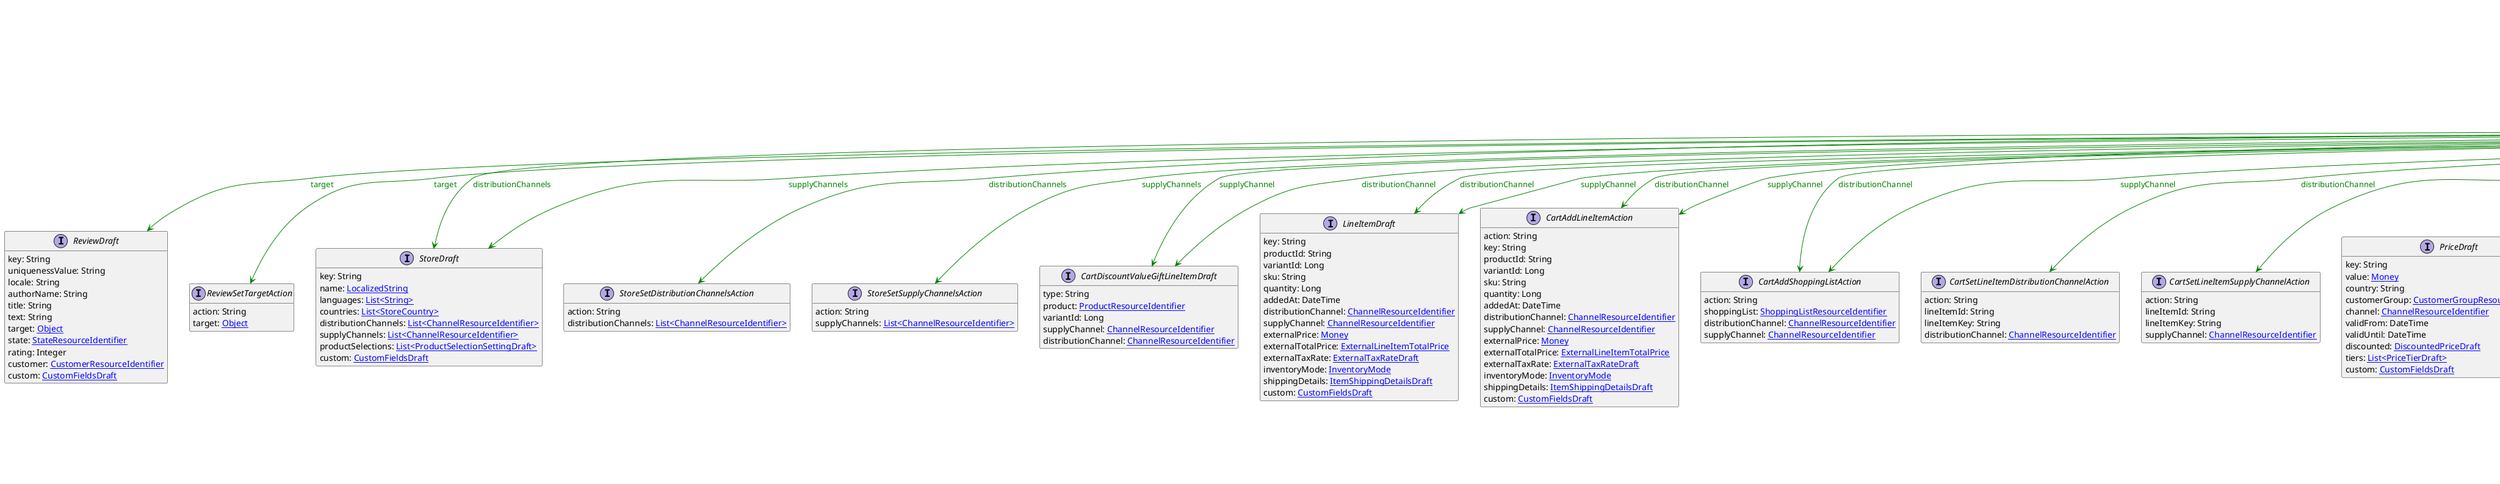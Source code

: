 @startuml

hide empty fields
hide empty methods
legend
|= |= line |
|<back:black>   </back>| inheritance |
|<back:green>   </back>| property reference |
|<back:blue>   </back>| discriminated class |
endlegend
interface ChannelResourceIdentifier [[ChannelResourceIdentifier.svg]] extends ResourceIdentifier {
    typeId: [[ReferenceTypeId.svg ReferenceTypeId]]
    id: String
    key: String
}
interface ResourceIdentifier [[ResourceIdentifier.svg]]  {
    typeId: [[ReferenceTypeId.svg ReferenceTypeId]]
    id: String
    key: String
}


interface ReviewDraft [[ReviewDraft.svg]]  {
    key: String
    uniquenessValue: String
    locale: String
    authorName: String
    title: String
    text: String
    target: [[Object.svg Object]]
    state: [[StateResourceIdentifier.svg StateResourceIdentifier]]
    rating: Integer
    customer: [[CustomerResourceIdentifier.svg CustomerResourceIdentifier]]
    custom: [[CustomFieldsDraft.svg CustomFieldsDraft]]
}
interface ReviewSetTargetAction [[ReviewSetTargetAction.svg]]  {
    action: String
    target: [[Object.svg Object]]
}
interface StoreDraft [[StoreDraft.svg]]  {
    key: String
    name: [[LocalizedString.svg LocalizedString]]
    languages: [[String.svg List<String>]]
    countries: [[StoreCountry.svg List<StoreCountry>]]
    distributionChannels: [[ChannelResourceIdentifier.svg List<ChannelResourceIdentifier>]]
    supplyChannels: [[ChannelResourceIdentifier.svg List<ChannelResourceIdentifier>]]
    productSelections: [[ProductSelectionSettingDraft.svg List<ProductSelectionSettingDraft>]]
    custom: [[CustomFieldsDraft.svg CustomFieldsDraft]]
}
interface StoreSetDistributionChannelsAction [[StoreSetDistributionChannelsAction.svg]]  {
    action: String
    distributionChannels: [[ChannelResourceIdentifier.svg List<ChannelResourceIdentifier>]]
}
interface StoreSetSupplyChannelsAction [[StoreSetSupplyChannelsAction.svg]]  {
    action: String
    supplyChannels: [[ChannelResourceIdentifier.svg List<ChannelResourceIdentifier>]]
}
interface CartDiscountValueGiftLineItemDraft [[CartDiscountValueGiftLineItemDraft.svg]]  {
    type: String
    product: [[ProductResourceIdentifier.svg ProductResourceIdentifier]]
    variantId: Long
    supplyChannel: [[ChannelResourceIdentifier.svg ChannelResourceIdentifier]]
    distributionChannel: [[ChannelResourceIdentifier.svg ChannelResourceIdentifier]]
}
interface LineItemDraft [[LineItemDraft.svg]]  {
    key: String
    productId: String
    variantId: Long
    sku: String
    quantity: Long
    addedAt: DateTime
    distributionChannel: [[ChannelResourceIdentifier.svg ChannelResourceIdentifier]]
    supplyChannel: [[ChannelResourceIdentifier.svg ChannelResourceIdentifier]]
    externalPrice: [[Money.svg Money]]
    externalTotalPrice: [[ExternalLineItemTotalPrice.svg ExternalLineItemTotalPrice]]
    externalTaxRate: [[ExternalTaxRateDraft.svg ExternalTaxRateDraft]]
    inventoryMode: [[InventoryMode.svg InventoryMode]]
    shippingDetails: [[ItemShippingDetailsDraft.svg ItemShippingDetailsDraft]]
    custom: [[CustomFieldsDraft.svg CustomFieldsDraft]]
}
interface CartAddLineItemAction [[CartAddLineItemAction.svg]]  {
    action: String
    key: String
    productId: String
    variantId: Long
    sku: String
    quantity: Long
    addedAt: DateTime
    distributionChannel: [[ChannelResourceIdentifier.svg ChannelResourceIdentifier]]
    supplyChannel: [[ChannelResourceIdentifier.svg ChannelResourceIdentifier]]
    externalPrice: [[Money.svg Money]]
    externalTotalPrice: [[ExternalLineItemTotalPrice.svg ExternalLineItemTotalPrice]]
    externalTaxRate: [[ExternalTaxRateDraft.svg ExternalTaxRateDraft]]
    inventoryMode: [[InventoryMode.svg InventoryMode]]
    shippingDetails: [[ItemShippingDetailsDraft.svg ItemShippingDetailsDraft]]
    custom: [[CustomFieldsDraft.svg CustomFieldsDraft]]
}
interface CartAddShoppingListAction [[CartAddShoppingListAction.svg]]  {
    action: String
    shoppingList: [[ShoppingListResourceIdentifier.svg ShoppingListResourceIdentifier]]
    distributionChannel: [[ChannelResourceIdentifier.svg ChannelResourceIdentifier]]
    supplyChannel: [[ChannelResourceIdentifier.svg ChannelResourceIdentifier]]
}
interface CartSetLineItemDistributionChannelAction [[CartSetLineItemDistributionChannelAction.svg]]  {
    action: String
    lineItemId: String
    lineItemKey: String
    distributionChannel: [[ChannelResourceIdentifier.svg ChannelResourceIdentifier]]
}
interface CartSetLineItemSupplyChannelAction [[CartSetLineItemSupplyChannelAction.svg]]  {
    action: String
    lineItemId: String
    lineItemKey: String
    supplyChannel: [[ChannelResourceIdentifier.svg ChannelResourceIdentifier]]
}
interface PriceDraft [[PriceDraft.svg]]  {
    key: String
    value: [[Money.svg Money]]
    country: String
    customerGroup: [[CustomerGroupResourceIdentifier.svg CustomerGroupResourceIdentifier]]
    channel: [[ChannelResourceIdentifier.svg ChannelResourceIdentifier]]
    validFrom: DateTime
    validUntil: DateTime
    discounted: [[DiscountedPriceDraft.svg DiscountedPriceDraft]]
    tiers: [[PriceTierDraft.svg List<PriceTierDraft>]]
    custom: [[CustomFieldsDraft.svg CustomFieldsDraft]]
}
interface DuplicateStandalonePriceScopeError [[DuplicateStandalonePriceScopeError.svg]]  {
    code: String
    message: String
    conflictingStandalonePrice: [[StandalonePriceReference.svg StandalonePriceReference]]
    sku: String
    currency: String
    country: String
    customerGroup: [[CustomerGroupResourceIdentifier.svg CustomerGroupResourceIdentifier]]
    channel: [[ChannelResourceIdentifier.svg ChannelResourceIdentifier]]
    validFrom: DateTime
    validUntil: DateTime
}
interface MissingRoleOnChannelError [[MissingRoleOnChannelError.svg]]  {
    code: String
    message: String
    channel: [[ChannelResourceIdentifier.svg ChannelResourceIdentifier]]
    missingRole: [[ChannelRoleEnum.svg ChannelRoleEnum]]
}
interface OverlappingStandalonePriceValidityError [[OverlappingStandalonePriceValidityError.svg]]  {
    code: String
    message: String
    conflictingStandalonePrice: [[StandalonePriceReference.svg StandalonePriceReference]]
    sku: String
    currency: String
    country: String
    customerGroup: [[CustomerGroupResourceIdentifier.svg CustomerGroupResourceIdentifier]]
    channel: [[ChannelResourceIdentifier.svg ChannelResourceIdentifier]]
    validFrom: DateTime
    validUntil: DateTime
    conflictingValidFrom: DateTime
    conflictingValidUntil: DateTime
}
interface GraphQLDuplicateStandalonePriceScopeError [[GraphQLDuplicateStandalonePriceScopeError.svg]]  {
    code: String
    conflictingStandalonePrice: [[StandalonePriceReference.svg StandalonePriceReference]]
    sku: String
    currency: String
    country: String
    customerGroup: [[CustomerGroupResourceIdentifier.svg CustomerGroupResourceIdentifier]]
    channel: [[ChannelResourceIdentifier.svg ChannelResourceIdentifier]]
    validFrom: DateTime
    validUntil: DateTime
}
interface GraphQLMissingRoleOnChannelError [[GraphQLMissingRoleOnChannelError.svg]]  {
    code: String
    channel: [[ChannelResourceIdentifier.svg ChannelResourceIdentifier]]
    missingRole: [[ChannelRoleEnum.svg ChannelRoleEnum]]
}
interface GraphQLOverlappingStandalonePriceValidityError [[GraphQLOverlappingStandalonePriceValidityError.svg]]  {
    code: String
    conflictingStandalonePrice: [[StandalonePriceReference.svg StandalonePriceReference]]
    sku: String
    currency: String
    country: String
    customerGroup: [[CustomerGroupResourceIdentifier.svg CustomerGroupResourceIdentifier]]
    channel: [[ChannelResourceIdentifier.svg ChannelResourceIdentifier]]
    validFrom: DateTime
    validUntil: DateTime
    conflictingValidFrom: DateTime
    conflictingValidUntil: DateTime
}
interface InventoryEntryDraft [[InventoryEntryDraft.svg]]  {
    sku: String
    key: String
    supplyChannel: [[ChannelResourceIdentifier.svg ChannelResourceIdentifier]]
    quantityOnStock: Long
    restockableInDays: Long
    expectedDelivery: DateTime
    custom: [[CustomFieldsDraft.svg CustomFieldsDraft]]
}
interface InventoryEntrySetSupplyChannelAction [[InventoryEntrySetSupplyChannelAction.svg]]  {
    action: String
    supplyChannel: [[ChannelResourceIdentifier.svg ChannelResourceIdentifier]]
}
interface MyLineItemDraft [[MyLineItemDraft.svg]]  {
    key: String
    productId: String
    variantId: Long
    sku: String
    quantity: Long
    addedAt: DateTime
    supplyChannel: [[ChannelResourceIdentifier.svg ChannelResourceIdentifier]]
    distributionChannel: [[ChannelResourceIdentifier.svg ChannelResourceIdentifier]]
    shippingDetails: [[ItemShippingDetailsDraft.svg ItemShippingDetailsDraft]]
    custom: [[CustomFieldsDraft.svg CustomFieldsDraft]]
}
interface MyCartAddLineItemAction [[MyCartAddLineItemAction.svg]]  {
    action: String
    key: String
    productId: String
    variantId: Long
    sku: String
    quantity: Long
    addedAt: DateTime
    distributionChannel: [[ChannelResourceIdentifier.svg ChannelResourceIdentifier]]
    supplyChannel: [[ChannelResourceIdentifier.svg ChannelResourceIdentifier]]
    shippingDetails: [[ItemShippingDetailsDraft.svg ItemShippingDetailsDraft]]
    custom: [[CustomFieldsDraft.svg CustomFieldsDraft]]
}
interface MyCartSetLineItemDistributionChannelAction [[MyCartSetLineItemDistributionChannelAction.svg]]  {
    action: String
    lineItemId: String
    lineItemKey: String
    distributionChannel: [[ChannelResourceIdentifier.svg ChannelResourceIdentifier]]
}
interface MyCartSetLineItemSupplyChannelAction [[MyCartSetLineItemSupplyChannelAction.svg]]  {
    action: String
    lineItemId: String
    lineItemKey: String
    supplyChannel: [[ChannelResourceIdentifier.svg ChannelResourceIdentifier]]
}
interface StagedOrderAddLineItemAction [[StagedOrderAddLineItemAction.svg]]  {
    action: String
    key: String
    productId: String
    variantId: Long
    sku: String
    quantity: Long
    addedAt: DateTime
    distributionChannel: [[ChannelResourceIdentifier.svg ChannelResourceIdentifier]]
    supplyChannel: [[ChannelResourceIdentifier.svg ChannelResourceIdentifier]]
    externalPrice: [[Money.svg Money]]
    externalTotalPrice: [[ExternalLineItemTotalPrice.svg ExternalLineItemTotalPrice]]
    externalTaxRate: [[ExternalTaxRateDraft.svg ExternalTaxRateDraft]]
    inventoryMode: [[InventoryMode.svg InventoryMode]]
    shippingDetails: [[ItemShippingDetailsDraft.svg ItemShippingDetailsDraft]]
    custom: [[CustomFieldsDraft.svg CustomFieldsDraft]]
}
interface StagedOrderAddShoppingListAction [[StagedOrderAddShoppingListAction.svg]]  {
    action: String
    shoppingList: [[ShoppingListResourceIdentifier.svg ShoppingListResourceIdentifier]]
    distributionChannel: [[ChannelResourceIdentifier.svg ChannelResourceIdentifier]]
    supplyChannel: [[ChannelResourceIdentifier.svg ChannelResourceIdentifier]]
}
interface StagedOrderSetLineItemDistributionChannelAction [[StagedOrderSetLineItemDistributionChannelAction.svg]]  {
    action: String
    lineItemId: String
    lineItemKey: String
    distributionChannel: [[ChannelResourceIdentifier.svg ChannelResourceIdentifier]]
}
interface StagedOrderUpdateSyncInfoAction [[StagedOrderUpdateSyncInfoAction.svg]]  {
    action: String
    externalId: String
    channel: [[ChannelResourceIdentifier.svg ChannelResourceIdentifier]]
    syncedAt: DateTime
}
interface LineItemImportDraft [[LineItemImportDraft.svg]]  {
    productId: String
    name: [[LocalizedString.svg LocalizedString]]
    variant: [[ProductVariantImportDraft.svg ProductVariantImportDraft]]
    price: [[PriceDraft.svg PriceDraft]]
    quantity: Long
    state: [[ItemState.svg List<ItemState>]]
    supplyChannel: [[ChannelResourceIdentifier.svg ChannelResourceIdentifier]]
    distributionChannel: [[ChannelResourceIdentifier.svg ChannelResourceIdentifier]]
    taxRate: [[TaxRate.svg TaxRate]]
    custom: [[CustomFieldsDraft.svg CustomFieldsDraft]]
    inventoryMode: [[InventoryMode.svg InventoryMode]]
    shippingDetails: [[ItemShippingDetailsDraft.svg ItemShippingDetailsDraft]]
}
interface OrderUpdateSyncInfoAction [[OrderUpdateSyncInfoAction.svg]]  {
    action: String
    externalId: String
    channel: [[ChannelResourceIdentifier.svg ChannelResourceIdentifier]]
    syncedAt: DateTime
}
interface StandalonePriceDraft [[StandalonePriceDraft.svg]]  {
    key: String
    sku: String
    value: [[Money.svg Money]]
    country: String
    customerGroup: [[CustomerGroupResourceIdentifier.svg CustomerGroupResourceIdentifier]]
    channel: [[ChannelResourceIdentifier.svg ChannelResourceIdentifier]]
    validFrom: DateTime
    validUntil: DateTime
    tiers: [[PriceTierDraft.svg List<PriceTierDraft>]]
    discounted: [[DiscountedPriceDraft.svg DiscountedPriceDraft]]
    custom: [[CustomFieldsDraft.svg CustomFieldsDraft]]
    active: Boolean
}
interface StoreAddDistributionChannelAction [[StoreAddDistributionChannelAction.svg]]  {
    action: String
    distributionChannel: [[ChannelResourceIdentifier.svg ChannelResourceIdentifier]]
}
interface StoreAddSupplyChannelAction [[StoreAddSupplyChannelAction.svg]]  {
    action: String
    supplyChannel: [[ChannelResourceIdentifier.svg ChannelResourceIdentifier]]
}
interface StoreRemoveDistributionChannelAction [[StoreRemoveDistributionChannelAction.svg]]  {
    action: String
    distributionChannel: [[ChannelResourceIdentifier.svg ChannelResourceIdentifier]]
}
interface StoreRemoveSupplyChannelAction [[StoreRemoveSupplyChannelAction.svg]]  {
    action: String
    supplyChannel: [[ChannelResourceIdentifier.svg ChannelResourceIdentifier]]
}

ChannelResourceIdentifier --> ReviewDraft #green;text:green : "target"
ChannelResourceIdentifier --> ReviewSetTargetAction #green;text:green : "target"
ChannelResourceIdentifier --> StoreDraft #green;text:green : "distributionChannels"
ChannelResourceIdentifier --> StoreDraft #green;text:green : "supplyChannels"
ChannelResourceIdentifier --> StoreSetDistributionChannelsAction #green;text:green : "distributionChannels"
ChannelResourceIdentifier --> StoreSetSupplyChannelsAction #green;text:green : "supplyChannels"
ChannelResourceIdentifier --> CartDiscountValueGiftLineItemDraft #green;text:green : "supplyChannel"
ChannelResourceIdentifier --> CartDiscountValueGiftLineItemDraft #green;text:green : "distributionChannel"
ChannelResourceIdentifier --> LineItemDraft #green;text:green : "distributionChannel"
ChannelResourceIdentifier --> LineItemDraft #green;text:green : "supplyChannel"
ChannelResourceIdentifier --> CartAddLineItemAction #green;text:green : "distributionChannel"
ChannelResourceIdentifier --> CartAddLineItemAction #green;text:green : "supplyChannel"
ChannelResourceIdentifier --> CartAddShoppingListAction #green;text:green : "distributionChannel"
ChannelResourceIdentifier --> CartAddShoppingListAction #green;text:green : "supplyChannel"
ChannelResourceIdentifier --> CartSetLineItemDistributionChannelAction #green;text:green : "distributionChannel"
ChannelResourceIdentifier --> CartSetLineItemSupplyChannelAction #green;text:green : "supplyChannel"
ChannelResourceIdentifier --> PriceDraft #green;text:green : "channel"
ChannelResourceIdentifier --> DuplicateStandalonePriceScopeError #green;text:green : "channel"
ChannelResourceIdentifier --> MissingRoleOnChannelError #green;text:green : "channel"
ChannelResourceIdentifier --> OverlappingStandalonePriceValidityError #green;text:green : "channel"
ChannelResourceIdentifier --> GraphQLDuplicateStandalonePriceScopeError #green;text:green : "channel"
ChannelResourceIdentifier --> GraphQLMissingRoleOnChannelError #green;text:green : "channel"
ChannelResourceIdentifier --> GraphQLOverlappingStandalonePriceValidityError #green;text:green : "channel"
ChannelResourceIdentifier --> InventoryEntryDraft #green;text:green : "supplyChannel"
ChannelResourceIdentifier --> InventoryEntrySetSupplyChannelAction #green;text:green : "supplyChannel"
ChannelResourceIdentifier --> MyLineItemDraft #green;text:green : "supplyChannel"
ChannelResourceIdentifier --> MyLineItemDraft #green;text:green : "distributionChannel"
ChannelResourceIdentifier --> MyCartAddLineItemAction #green;text:green : "distributionChannel"
ChannelResourceIdentifier --> MyCartAddLineItemAction #green;text:green : "supplyChannel"
ChannelResourceIdentifier --> MyCartSetLineItemDistributionChannelAction #green;text:green : "distributionChannel"
ChannelResourceIdentifier --> MyCartSetLineItemSupplyChannelAction #green;text:green : "supplyChannel"
ChannelResourceIdentifier --> StagedOrderAddLineItemAction #green;text:green : "distributionChannel"
ChannelResourceIdentifier --> StagedOrderAddLineItemAction #green;text:green : "supplyChannel"
ChannelResourceIdentifier --> StagedOrderAddShoppingListAction #green;text:green : "distributionChannel"
ChannelResourceIdentifier --> StagedOrderAddShoppingListAction #green;text:green : "supplyChannel"
ChannelResourceIdentifier --> StagedOrderSetLineItemDistributionChannelAction #green;text:green : "distributionChannel"
ChannelResourceIdentifier --> StagedOrderUpdateSyncInfoAction #green;text:green : "channel"
ChannelResourceIdentifier --> LineItemImportDraft #green;text:green : "supplyChannel"
ChannelResourceIdentifier --> LineItemImportDraft #green;text:green : "distributionChannel"
ChannelResourceIdentifier --> OrderUpdateSyncInfoAction #green;text:green : "channel"
ChannelResourceIdentifier --> StandalonePriceDraft #green;text:green : "channel"
ChannelResourceIdentifier --> StoreAddDistributionChannelAction #green;text:green : "distributionChannel"
ChannelResourceIdentifier --> StoreAddSupplyChannelAction #green;text:green : "supplyChannel"
ChannelResourceIdentifier --> StoreRemoveDistributionChannelAction #green;text:green : "distributionChannel"
ChannelResourceIdentifier --> StoreRemoveSupplyChannelAction #green;text:green : "supplyChannel"
@enduml
